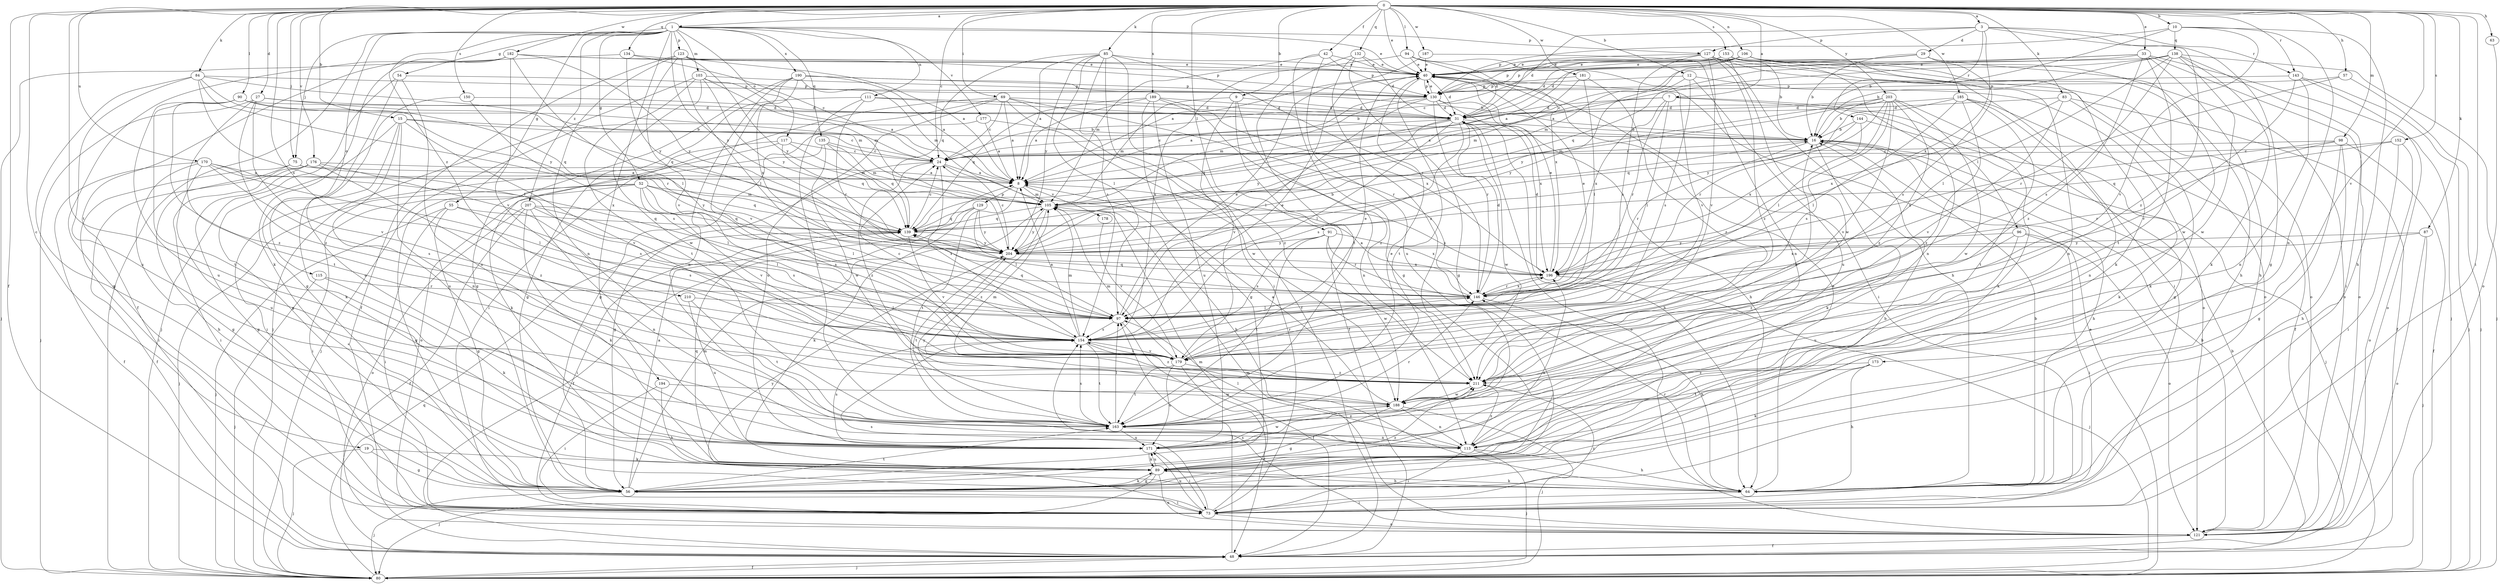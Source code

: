 strict digraph  {
0;
1;
3;
7;
8;
9;
10;
12;
15;
16;
19;
24;
27;
29;
31;
33;
40;
42;
48;
52;
54;
55;
56;
57;
63;
64;
69;
73;
75;
80;
83;
84;
85;
87;
89;
90;
91;
94;
96;
97;
98;
103;
105;
106;
111;
113;
115;
117;
121;
123;
127;
129;
130;
132;
134;
135;
138;
139;
143;
144;
146;
150;
152;
153;
154;
163;
170;
171;
173;
176;
177;
178;
179;
181;
182;
185;
187;
188;
189;
190;
194;
196;
203;
204;
207;
210;
211;
0 -> 1  [label=a];
0 -> 3  [label=a];
0 -> 7  [label=a];
0 -> 9  [label=b];
0 -> 10  [label=b];
0 -> 12  [label=b];
0 -> 15  [label=b];
0 -> 19  [label=c];
0 -> 24  [label=c];
0 -> 27  [label=d];
0 -> 33  [label=e];
0 -> 40  [label=e];
0 -> 42  [label=f];
0 -> 48  [label=f];
0 -> 57  [label=h];
0 -> 63  [label=h];
0 -> 69  [label=i];
0 -> 73  [label=i];
0 -> 75  [label=j];
0 -> 83  [label=k];
0 -> 84  [label=k];
0 -> 85  [label=k];
0 -> 87  [label=k];
0 -> 90  [label=l];
0 -> 91  [label=l];
0 -> 94  [label=l];
0 -> 98  [label=m];
0 -> 106  [label=n];
0 -> 132  [label=q];
0 -> 134  [label=q];
0 -> 143  [label=r];
0 -> 150  [label=s];
0 -> 152  [label=s];
0 -> 153  [label=s];
0 -> 154  [label=s];
0 -> 163  [label=t];
0 -> 170  [label=u];
0 -> 173  [label=v];
0 -> 176  [label=v];
0 -> 181  [label=w];
0 -> 182  [label=w];
0 -> 185  [label=w];
0 -> 187  [label=w];
0 -> 189  [label=x];
0 -> 203  [label=y];
1 -> 40  [label=e];
1 -> 52  [label=g];
1 -> 54  [label=g];
1 -> 55  [label=g];
1 -> 75  [label=j];
1 -> 80  [label=j];
1 -> 103  [label=m];
1 -> 111  [label=n];
1 -> 115  [label=o];
1 -> 117  [label=o];
1 -> 123  [label=p];
1 -> 127  [label=p];
1 -> 135  [label=q];
1 -> 177  [label=v];
1 -> 190  [label=x];
1 -> 194  [label=x];
1 -> 204  [label=y];
1 -> 207  [label=z];
1 -> 210  [label=z];
3 -> 29  [label=d];
3 -> 31  [label=d];
3 -> 56  [label=g];
3 -> 127  [label=p];
3 -> 143  [label=r];
3 -> 144  [label=r];
3 -> 196  [label=x];
3 -> 211  [label=z];
7 -> 8  [label=a];
7 -> 31  [label=d];
7 -> 89  [label=k];
7 -> 96  [label=l];
7 -> 97  [label=l];
7 -> 146  [label=r];
7 -> 196  [label=x];
8 -> 105  [label=m];
8 -> 129  [label=p];
8 -> 163  [label=t];
8 -> 178  [label=v];
9 -> 31  [label=d];
9 -> 48  [label=f];
9 -> 105  [label=m];
9 -> 113  [label=n];
9 -> 179  [label=v];
10 -> 16  [label=b];
10 -> 64  [label=h];
10 -> 113  [label=n];
10 -> 130  [label=p];
10 -> 138  [label=q];
10 -> 179  [label=v];
12 -> 121  [label=o];
12 -> 130  [label=p];
12 -> 154  [label=s];
12 -> 171  [label=u];
12 -> 204  [label=y];
15 -> 16  [label=b];
15 -> 24  [label=c];
15 -> 56  [label=g];
15 -> 89  [label=k];
15 -> 113  [label=n];
15 -> 171  [label=u];
15 -> 179  [label=v];
16 -> 24  [label=c];
16 -> 64  [label=h];
16 -> 80  [label=j];
16 -> 89  [label=k];
16 -> 146  [label=r];
19 -> 56  [label=g];
19 -> 80  [label=j];
19 -> 89  [label=k];
24 -> 8  [label=a];
24 -> 56  [label=g];
24 -> 64  [label=h];
24 -> 154  [label=s];
24 -> 211  [label=z];
27 -> 31  [label=d];
27 -> 80  [label=j];
27 -> 139  [label=q];
27 -> 163  [label=t];
27 -> 179  [label=v];
27 -> 211  [label=z];
29 -> 16  [label=b];
29 -> 31  [label=d];
29 -> 40  [label=e];
29 -> 154  [label=s];
29 -> 188  [label=w];
31 -> 16  [label=b];
31 -> 24  [label=c];
31 -> 64  [label=h];
31 -> 97  [label=l];
31 -> 121  [label=o];
31 -> 139  [label=q];
31 -> 154  [label=s];
31 -> 188  [label=w];
31 -> 204  [label=y];
33 -> 24  [label=c];
33 -> 40  [label=e];
33 -> 64  [label=h];
33 -> 80  [label=j];
33 -> 121  [label=o];
33 -> 139  [label=q];
33 -> 163  [label=t];
33 -> 211  [label=z];
40 -> 31  [label=d];
40 -> 73  [label=i];
40 -> 130  [label=p];
40 -> 163  [label=t];
42 -> 40  [label=e];
42 -> 56  [label=g];
42 -> 105  [label=m];
42 -> 130  [label=p];
42 -> 171  [label=u];
48 -> 16  [label=b];
48 -> 80  [label=j];
48 -> 97  [label=l];
52 -> 56  [label=g];
52 -> 73  [label=i];
52 -> 80  [label=j];
52 -> 97  [label=l];
52 -> 105  [label=m];
52 -> 139  [label=q];
52 -> 154  [label=s];
52 -> 179  [label=v];
54 -> 56  [label=g];
54 -> 80  [label=j];
54 -> 130  [label=p];
54 -> 171  [label=u];
55 -> 56  [label=g];
55 -> 73  [label=i];
55 -> 80  [label=j];
55 -> 139  [label=q];
55 -> 154  [label=s];
56 -> 8  [label=a];
56 -> 16  [label=b];
56 -> 73  [label=i];
56 -> 80  [label=j];
56 -> 89  [label=k];
56 -> 105  [label=m];
56 -> 163  [label=t];
56 -> 211  [label=z];
57 -> 80  [label=j];
57 -> 130  [label=p];
57 -> 146  [label=r];
63 -> 121  [label=o];
64 -> 16  [label=b];
64 -> 40  [label=e];
64 -> 73  [label=i];
64 -> 89  [label=k];
64 -> 146  [label=r];
69 -> 8  [label=a];
69 -> 24  [label=c];
69 -> 31  [label=d];
69 -> 56  [label=g];
69 -> 73  [label=i];
69 -> 146  [label=r];
69 -> 171  [label=u];
69 -> 188  [label=w];
69 -> 211  [label=z];
73 -> 105  [label=m];
73 -> 121  [label=o];
73 -> 154  [label=s];
73 -> 171  [label=u];
73 -> 204  [label=y];
73 -> 211  [label=z];
75 -> 8  [label=a];
75 -> 56  [label=g];
75 -> 73  [label=i];
75 -> 97  [label=l];
80 -> 40  [label=e];
80 -> 48  [label=f];
80 -> 139  [label=q];
83 -> 31  [label=d];
83 -> 48  [label=f];
83 -> 89  [label=k];
83 -> 179  [label=v];
83 -> 196  [label=x];
84 -> 56  [label=g];
84 -> 97  [label=l];
84 -> 105  [label=m];
84 -> 130  [label=p];
84 -> 146  [label=r];
84 -> 171  [label=u];
84 -> 204  [label=y];
85 -> 8  [label=a];
85 -> 40  [label=e];
85 -> 48  [label=f];
85 -> 73  [label=i];
85 -> 97  [label=l];
85 -> 139  [label=q];
85 -> 146  [label=r];
85 -> 154  [label=s];
85 -> 204  [label=y];
87 -> 80  [label=j];
87 -> 121  [label=o];
87 -> 196  [label=x];
87 -> 204  [label=y];
89 -> 56  [label=g];
89 -> 64  [label=h];
89 -> 80  [label=j];
89 -> 121  [label=o];
89 -> 139  [label=q];
89 -> 171  [label=u];
89 -> 196  [label=x];
90 -> 24  [label=c];
90 -> 31  [label=d];
90 -> 139  [label=q];
90 -> 163  [label=t];
90 -> 171  [label=u];
90 -> 211  [label=z];
91 -> 146  [label=r];
91 -> 154  [label=s];
91 -> 163  [label=t];
91 -> 188  [label=w];
91 -> 196  [label=x];
91 -> 204  [label=y];
94 -> 31  [label=d];
94 -> 40  [label=e];
94 -> 154  [label=s];
94 -> 179  [label=v];
94 -> 196  [label=x];
96 -> 73  [label=i];
96 -> 121  [label=o];
96 -> 171  [label=u];
96 -> 204  [label=y];
96 -> 211  [label=z];
97 -> 40  [label=e];
97 -> 48  [label=f];
97 -> 139  [label=q];
97 -> 154  [label=s];
98 -> 24  [label=c];
98 -> 48  [label=f];
98 -> 56  [label=g];
98 -> 64  [label=h];
98 -> 146  [label=r];
98 -> 196  [label=x];
103 -> 8  [label=a];
103 -> 80  [label=j];
103 -> 105  [label=m];
103 -> 130  [label=p];
103 -> 163  [label=t];
103 -> 188  [label=w];
103 -> 204  [label=y];
105 -> 139  [label=q];
105 -> 196  [label=x];
105 -> 204  [label=y];
105 -> 211  [label=z];
106 -> 8  [label=a];
106 -> 31  [label=d];
106 -> 40  [label=e];
106 -> 64  [label=h];
106 -> 89  [label=k];
106 -> 105  [label=m];
106 -> 113  [label=n];
106 -> 121  [label=o];
111 -> 16  [label=b];
111 -> 31  [label=d];
111 -> 56  [label=g];
111 -> 146  [label=r];
111 -> 163  [label=t];
113 -> 64  [label=h];
113 -> 73  [label=i];
113 -> 80  [label=j];
113 -> 97  [label=l];
113 -> 211  [label=z];
115 -> 80  [label=j];
115 -> 89  [label=k];
115 -> 146  [label=r];
117 -> 24  [label=c];
117 -> 73  [label=i];
117 -> 89  [label=k];
117 -> 105  [label=m];
117 -> 139  [label=q];
121 -> 16  [label=b];
121 -> 48  [label=f];
121 -> 105  [label=m];
121 -> 154  [label=s];
123 -> 8  [label=a];
123 -> 40  [label=e];
123 -> 48  [label=f];
123 -> 97  [label=l];
123 -> 113  [label=n];
123 -> 179  [label=v];
123 -> 204  [label=y];
127 -> 40  [label=e];
127 -> 64  [label=h];
127 -> 73  [label=i];
127 -> 121  [label=o];
127 -> 130  [label=p];
127 -> 154  [label=s];
127 -> 179  [label=v];
127 -> 211  [label=z];
129 -> 48  [label=f];
129 -> 89  [label=k];
129 -> 97  [label=l];
129 -> 139  [label=q];
129 -> 204  [label=y];
130 -> 8  [label=a];
130 -> 31  [label=d];
130 -> 40  [label=e];
130 -> 64  [label=h];
130 -> 97  [label=l];
130 -> 105  [label=m];
130 -> 146  [label=r];
130 -> 196  [label=x];
132 -> 31  [label=d];
132 -> 40  [label=e];
132 -> 56  [label=g];
132 -> 163  [label=t];
132 -> 211  [label=z];
134 -> 24  [label=c];
134 -> 40  [label=e];
134 -> 80  [label=j];
134 -> 204  [label=y];
135 -> 24  [label=c];
135 -> 105  [label=m];
135 -> 121  [label=o];
135 -> 139  [label=q];
135 -> 188  [label=w];
138 -> 8  [label=a];
138 -> 16  [label=b];
138 -> 40  [label=e];
138 -> 73  [label=i];
138 -> 80  [label=j];
138 -> 89  [label=k];
138 -> 97  [label=l];
138 -> 154  [label=s];
138 -> 188  [label=w];
139 -> 24  [label=c];
139 -> 73  [label=i];
139 -> 179  [label=v];
139 -> 204  [label=y];
143 -> 80  [label=j];
143 -> 113  [label=n];
143 -> 121  [label=o];
143 -> 130  [label=p];
143 -> 179  [label=v];
144 -> 16  [label=b];
144 -> 89  [label=k];
144 -> 139  [label=q];
144 -> 196  [label=x];
146 -> 8  [label=a];
146 -> 31  [label=d];
146 -> 40  [label=e];
146 -> 64  [label=h];
146 -> 97  [label=l];
146 -> 139  [label=q];
146 -> 196  [label=x];
150 -> 31  [label=d];
150 -> 154  [label=s];
150 -> 171  [label=u];
152 -> 24  [label=c];
152 -> 73  [label=i];
152 -> 121  [label=o];
152 -> 139  [label=q];
153 -> 16  [label=b];
153 -> 24  [label=c];
153 -> 40  [label=e];
153 -> 113  [label=n];
153 -> 121  [label=o];
153 -> 130  [label=p];
153 -> 188  [label=w];
154 -> 8  [label=a];
154 -> 24  [label=c];
154 -> 40  [label=e];
154 -> 105  [label=m];
154 -> 163  [label=t];
154 -> 179  [label=v];
154 -> 211  [label=z];
163 -> 40  [label=e];
163 -> 97  [label=l];
163 -> 113  [label=n];
163 -> 146  [label=r];
163 -> 154  [label=s];
163 -> 171  [label=u];
163 -> 204  [label=y];
170 -> 8  [label=a];
170 -> 48  [label=f];
170 -> 64  [label=h];
170 -> 97  [label=l];
170 -> 154  [label=s];
170 -> 171  [label=u];
170 -> 204  [label=y];
171 -> 73  [label=i];
171 -> 89  [label=k];
171 -> 154  [label=s];
171 -> 188  [label=w];
171 -> 211  [label=z];
173 -> 64  [label=h];
173 -> 89  [label=k];
173 -> 163  [label=t];
173 -> 211  [label=z];
176 -> 8  [label=a];
176 -> 48  [label=f];
176 -> 56  [label=g];
176 -> 73  [label=i];
176 -> 154  [label=s];
176 -> 211  [label=z];
177 -> 8  [label=a];
177 -> 16  [label=b];
177 -> 80  [label=j];
178 -> 179  [label=v];
179 -> 40  [label=e];
179 -> 48  [label=f];
179 -> 105  [label=m];
179 -> 146  [label=r];
179 -> 154  [label=s];
179 -> 163  [label=t];
179 -> 171  [label=u];
179 -> 211  [label=z];
181 -> 97  [label=l];
181 -> 105  [label=m];
181 -> 130  [label=p];
181 -> 211  [label=z];
182 -> 40  [label=e];
182 -> 48  [label=f];
182 -> 73  [label=i];
182 -> 89  [label=k];
182 -> 97  [label=l];
182 -> 130  [label=p];
182 -> 179  [label=v];
182 -> 204  [label=y];
185 -> 31  [label=d];
185 -> 48  [label=f];
185 -> 97  [label=l];
185 -> 113  [label=n];
185 -> 163  [label=t];
185 -> 204  [label=y];
185 -> 211  [label=z];
187 -> 8  [label=a];
187 -> 40  [label=e];
187 -> 113  [label=n];
188 -> 8  [label=a];
188 -> 56  [label=g];
188 -> 80  [label=j];
188 -> 113  [label=n];
188 -> 163  [label=t];
189 -> 8  [label=a];
189 -> 31  [label=d];
189 -> 56  [label=g];
189 -> 139  [label=q];
189 -> 171  [label=u];
189 -> 196  [label=x];
189 -> 211  [label=z];
190 -> 8  [label=a];
190 -> 16  [label=b];
190 -> 56  [label=g];
190 -> 105  [label=m];
190 -> 113  [label=n];
190 -> 130  [label=p];
190 -> 179  [label=v];
190 -> 196  [label=x];
194 -> 64  [label=h];
194 -> 73  [label=i];
194 -> 188  [label=w];
196 -> 31  [label=d];
196 -> 40  [label=e];
196 -> 80  [label=j];
196 -> 146  [label=r];
203 -> 16  [label=b];
203 -> 31  [label=d];
203 -> 56  [label=g];
203 -> 97  [label=l];
203 -> 105  [label=m];
203 -> 146  [label=r];
203 -> 154  [label=s];
203 -> 179  [label=v];
203 -> 188  [label=w];
203 -> 204  [label=y];
203 -> 211  [label=z];
204 -> 16  [label=b];
204 -> 24  [label=c];
204 -> 163  [label=t];
204 -> 196  [label=x];
207 -> 48  [label=f];
207 -> 89  [label=k];
207 -> 97  [label=l];
207 -> 113  [label=n];
207 -> 121  [label=o];
207 -> 139  [label=q];
207 -> 154  [label=s];
210 -> 97  [label=l];
210 -> 163  [label=t];
210 -> 171  [label=u];
211 -> 16  [label=b];
211 -> 105  [label=m];
211 -> 188  [label=w];
}
